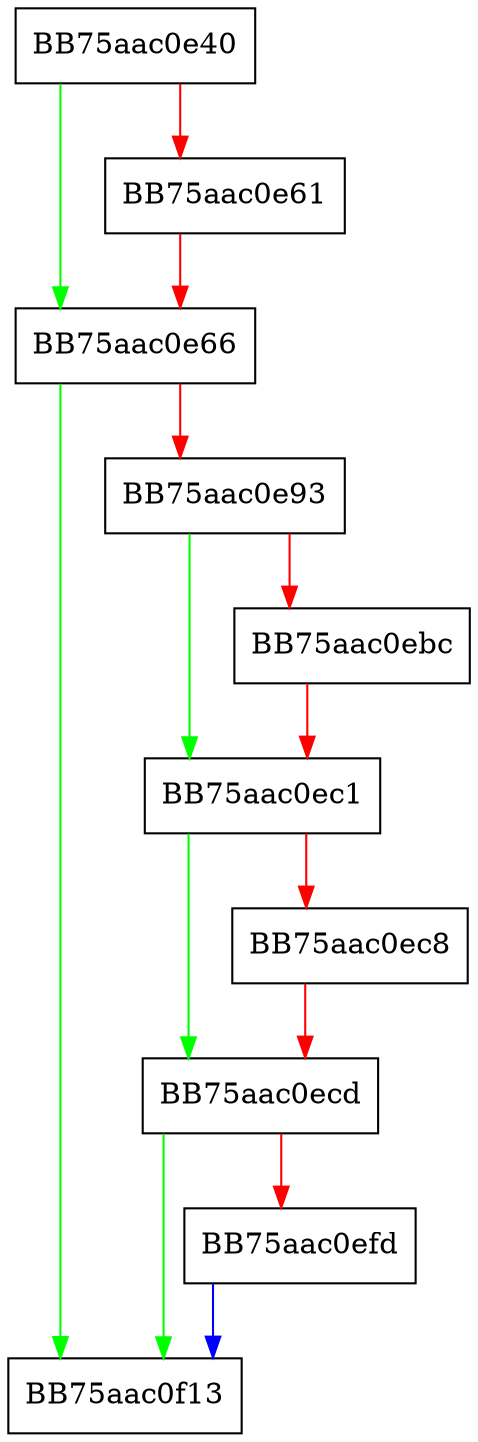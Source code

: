 digraph Init {
  node [shape="box"];
  graph [splines=ortho];
  BB75aac0e40 -> BB75aac0e66 [color="green"];
  BB75aac0e40 -> BB75aac0e61 [color="red"];
  BB75aac0e61 -> BB75aac0e66 [color="red"];
  BB75aac0e66 -> BB75aac0f13 [color="green"];
  BB75aac0e66 -> BB75aac0e93 [color="red"];
  BB75aac0e93 -> BB75aac0ec1 [color="green"];
  BB75aac0e93 -> BB75aac0ebc [color="red"];
  BB75aac0ebc -> BB75aac0ec1 [color="red"];
  BB75aac0ec1 -> BB75aac0ecd [color="green"];
  BB75aac0ec1 -> BB75aac0ec8 [color="red"];
  BB75aac0ec8 -> BB75aac0ecd [color="red"];
  BB75aac0ecd -> BB75aac0f13 [color="green"];
  BB75aac0ecd -> BB75aac0efd [color="red"];
  BB75aac0efd -> BB75aac0f13 [color="blue"];
}